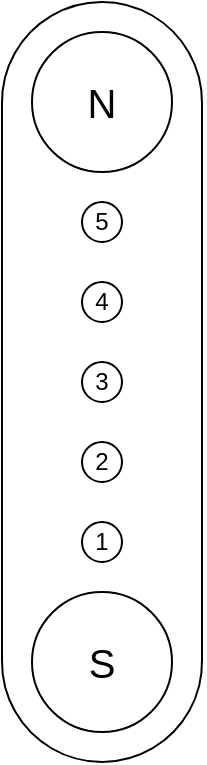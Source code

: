 <mxfile version="23.1.1" type="github">
  <diagram name="Seite-1" id="-ljIlcQ2SC2XeH63euJ5">
    <mxGraphModel dx="493" dy="436" grid="1" gridSize="10" guides="1" tooltips="1" connect="1" arrows="1" fold="1" page="1" pageScale="1" pageWidth="827" pageHeight="1169" math="0" shadow="0">
      <root>
        <mxCell id="0" />
        <mxCell id="1" parent="0" />
        <mxCell id="HVEB7O02BdVPJSeHr-JD-2" value="" style="endArrow=none;html=1;rounded=0;" edge="1" parent="1">
          <mxGeometry width="50" height="50" relative="1" as="geometry">
            <mxPoint x="320" y="680" as="sourcePoint" />
            <mxPoint x="320" y="400" as="targetPoint" />
          </mxGeometry>
        </mxCell>
        <mxCell id="HVEB7O02BdVPJSeHr-JD-9" value="" style="verticalLabelPosition=bottom;verticalAlign=top;html=1;shape=mxgraph.basic.arc;startAngle=0.747;endAngle=0.252;" vertex="1" parent="1">
          <mxGeometry x="320" y="350" width="100" height="100" as="geometry" />
        </mxCell>
        <mxCell id="HVEB7O02BdVPJSeHr-JD-10" value="" style="verticalLabelPosition=bottom;verticalAlign=top;html=1;shape=mxgraph.basic.arc;startAngle=0.747;endAngle=0.252;rotation=-180;" vertex="1" parent="1">
          <mxGeometry x="320" y="630" width="100" height="100" as="geometry" />
        </mxCell>
        <mxCell id="HVEB7O02BdVPJSeHr-JD-11" value="&lt;font style=&quot;font-size: 20px;&quot;&gt;N&lt;/font&gt;" style="ellipse;whiteSpace=wrap;html=1;aspect=fixed;" vertex="1" parent="1">
          <mxGeometry x="335" y="365" width="70" height="70" as="geometry" />
        </mxCell>
        <mxCell id="HVEB7O02BdVPJSeHr-JD-12" value="&lt;font style=&quot;font-size: 20px;&quot;&gt;S&lt;/font&gt;" style="ellipse;whiteSpace=wrap;html=1;aspect=fixed;" vertex="1" parent="1">
          <mxGeometry x="335" y="645" width="70" height="70" as="geometry" />
        </mxCell>
        <mxCell id="HVEB7O02BdVPJSeHr-JD-13" value="5" style="ellipse;whiteSpace=wrap;html=1;aspect=fixed;" vertex="1" parent="1">
          <mxGeometry x="360" y="450" width="20" height="20" as="geometry" />
        </mxCell>
        <mxCell id="HVEB7O02BdVPJSeHr-JD-14" value="3" style="ellipse;whiteSpace=wrap;html=1;aspect=fixed;" vertex="1" parent="1">
          <mxGeometry x="360" y="530" width="20" height="20" as="geometry" />
        </mxCell>
        <mxCell id="HVEB7O02BdVPJSeHr-JD-15" value="4" style="ellipse;whiteSpace=wrap;html=1;aspect=fixed;" vertex="1" parent="1">
          <mxGeometry x="360" y="490" width="20" height="20" as="geometry" />
        </mxCell>
        <mxCell id="HVEB7O02BdVPJSeHr-JD-16" value="2" style="ellipse;whiteSpace=wrap;html=1;aspect=fixed;" vertex="1" parent="1">
          <mxGeometry x="360" y="570" width="20" height="20" as="geometry" />
        </mxCell>
        <mxCell id="HVEB7O02BdVPJSeHr-JD-17" value="1" style="ellipse;whiteSpace=wrap;html=1;aspect=fixed;" vertex="1" parent="1">
          <mxGeometry x="360" y="610" width="20" height="20" as="geometry" />
        </mxCell>
        <mxCell id="HVEB7O02BdVPJSeHr-JD-18" value="" style="endArrow=none;html=1;rounded=0;" edge="1" parent="1">
          <mxGeometry width="50" height="50" relative="1" as="geometry">
            <mxPoint x="420" y="680" as="sourcePoint" />
            <mxPoint x="420" y="400" as="targetPoint" />
          </mxGeometry>
        </mxCell>
      </root>
    </mxGraphModel>
  </diagram>
</mxfile>
